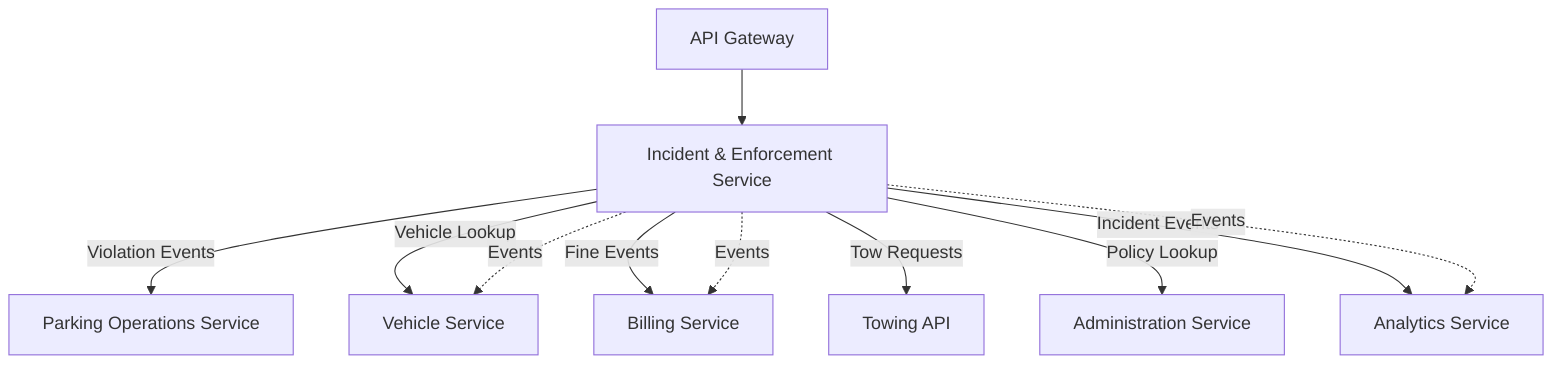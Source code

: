 graph TD
    Incident[Incident & Enforcement Service]
    ParkingOps[Parking Operations Service]
    Vehicle[Vehicle Service]
    Billing[Billing Service]
    TowingAPI[Towing API]
    Admin[Administration Service]
    Analytics[Analytics Service]
    Gateway[API Gateway]

    Gateway --> Incident
    Incident -->|Violation Events| ParkingOps
    Incident -->|Vehicle Lookup| Vehicle
    Incident -->|Fine Events| Billing
    Incident -->|Tow Requests| TowingAPI
    Incident -->|Policy Lookup| Admin
    Incident -->|Incident Events| Analytics
    Incident -.->|Events| Vehicle
    Incident -.->|Events| Billing
    Incident -.->|Events| Analytics